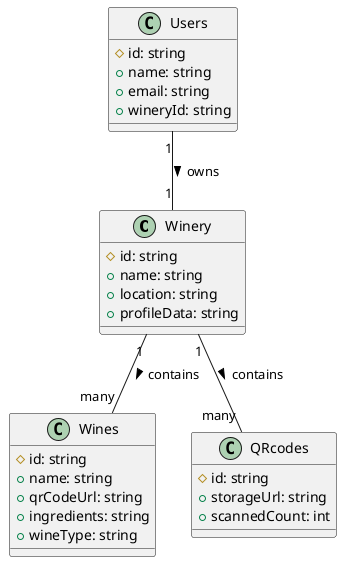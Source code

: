 @startuml
class Winery {
  # id: string
  + name: string
  + location: string
  + profileData: string
}

class Users {
  # id: string
  + name: string
  + email: string
  + wineryId: string
}

class Wines {
  # id: string
  + name: string
  + qrCodeUrl: string
  + ingredients: string
  + wineType: string
}

class QRcodes {
  # id: string
  + storageUrl: string
  + scannedCount: int
}

Users "1" -- "1" Winery : owns >
Winery "1" -- "many" Wines : contains >
Winery "1" -- "many" QRcodes : contains >
@enduml
